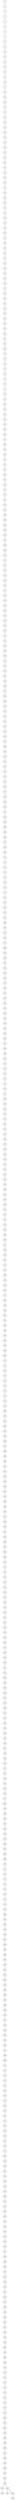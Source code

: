 graph G {
0
1
2
3
4
5
6
7
8
9
10
11
12
13
14
15
16
17
18
19
20
21
22
23
24
25
26
27
28
29
30
31
32
33
34
35
36
37
38
39
40
41
42
43
44
45
46
47
48
49
50
51
52
53
54
55
56
57
58
59
60
61
62
63
64
65
66
67
68
69
70
71
72
73
74
75
76
77
78
79
80
81
82
83
84
85
86
87
88
89
90
91
92
93
94
95
96
97
98
99
100
101
102
103
104
105
106
107
108
109
110
111
112
113
114
115
116
117
118
119
120
121
122
123
124
125
126
127
128
129
130
131
132
133
134
135
136
137
138
139
140
141
142
143
144
145
146
147
148
149
150
151
152
153
154
155
156
157
158
159
160
161
162
163
164
165
166
167
168
169
170
171
172
173
174
175
176
177
178
179
180
181
182
183
184
185
186
187
188
189
190
191
192
193
194
195
196
197
198
199
200
201
202
203
204
205
206
207
208
209
210
211
212
213
214
215
216
217
218
219
220
221
222
223
224
225
226
227
228
229
230
231
232
233
234
235
236
237
238
239
240
241
242
243
244
245
246
247
248
249
250
251
252
253
254
255
256
257
258
259
260
261
262
263
264
265
266
267
268
269
270
271
272
273
274
275
276
277
278
279
280
281
282
283
284
285
286
287
288
289
290
291
292
293
294
295
296
297
298
299
300
301
302
303
304
305
306
307
308
309
310
311
312
313
314
315
316
317
318
319
320
321
322
323
324
325
326
327
328
329
330
331
332
333
334
335
336
337
338
339
340
341
342
343
344
345
346
347
348
349
350
351
352
353
354
355
356
357
358
359
360
361
362
363
364
365
366
367
368
369
370
371
372
373
374
375
376
377
378
379
380
381
382
383
384
385
386
387
388
389
390
391
392
393
394
395
396
397
398
399
400
401
402
403
404
405
406
407
408
409
410
411
412
413
414
415
416
417
418
419
420
421
422
423
424
425
426
427
428
429
430
431
432
433
434
435
436
437
438
439
440
441
442
443
444
445
446
447
448
449
450
451
452
453
454
455
456
457
458
459
460
461
462
463
464
465
466
467
468
469
470
471
472
473
474
475
476
477
478
479
480
481
482
483
484
485
486
487
488
489
490
491
492
493
494
495
496
497
498
499
494 -- 495
493 -- 494
496 -- 497
498 -- 499
496 -- 498
493 -- 496
492 -- 493
491 -- 492
490 -- 491
489 -- 490
488 -- 489
487 -- 488
486 -- 487
485 -- 486
484 -- 485
483 -- 484
482 -- 483
481 -- 482
480 -- 481
479 -- 480
478 -- 479
477 -- 478
476 -- 477
475 -- 476
474 -- 475
473 -- 474
472 -- 473
471 -- 472
470 -- 471
469 -- 470
468 -- 469
467 -- 468
466 -- 467
465 -- 466
464 -- 465
463 -- 464
462 -- 463
461 -- 462
460 -- 461
459 -- 460
458 -- 459
457 -- 458
456 -- 457
455 -- 456
454 -- 455
453 -- 454
452 -- 453
451 -- 452
450 -- 451
449 -- 450
448 -- 449
447 -- 448
446 -- 447
445 -- 446
444 -- 445
443 -- 444
442 -- 443
441 -- 442
440 -- 441
439 -- 440
438 -- 439
437 -- 438
436 -- 437
435 -- 436
434 -- 435
433 -- 434
432 -- 433
431 -- 432
430 -- 431
429 -- 430
428 -- 429
427 -- 428
426 -- 427
425 -- 426
424 -- 425
423 -- 424
422 -- 423
421 -- 422
420 -- 421
419 -- 420
418 -- 419
417 -- 418
416 -- 417
415 -- 416
414 -- 415
413 -- 414
412 -- 413
411 -- 412
410 -- 411
409 -- 410
408 -- 409
407 -- 408
406 -- 407
405 -- 406
404 -- 405
403 -- 404
402 -- 403
401 -- 402
400 -- 401
399 -- 400
398 -- 399
397 -- 398
396 -- 397
395 -- 396
394 -- 395
393 -- 394
392 -- 393
391 -- 392
390 -- 391
389 -- 390
388 -- 389
387 -- 388
386 -- 387
385 -- 386
384 -- 385
383 -- 384
382 -- 383
381 -- 382
380 -- 381
379 -- 380
378 -- 379
377 -- 378
376 -- 377
375 -- 376
374 -- 375
373 -- 374
372 -- 373
371 -- 372
370 -- 371
369 -- 370
368 -- 369
367 -- 368
366 -- 367
365 -- 366
364 -- 365
363 -- 364
362 -- 363
361 -- 362
360 -- 361
359 -- 360
358 -- 359
357 -- 358
356 -- 357
355 -- 356
354 -- 355
353 -- 354
352 -- 353
351 -- 352
350 -- 351
349 -- 350
348 -- 349
347 -- 348
346 -- 347
345 -- 346
344 -- 345
343 -- 344
342 -- 343
341 -- 342
340 -- 341
339 -- 340
338 -- 339
337 -- 338
336 -- 337
335 -- 336
334 -- 335
333 -- 334
332 -- 333
331 -- 332
330 -- 331
329 -- 330
328 -- 329
327 -- 328
326 -- 327
325 -- 326
324 -- 325
323 -- 324
322 -- 323
321 -- 322
320 -- 321
319 -- 320
318 -- 319
317 -- 318
316 -- 317
315 -- 316
314 -- 315
313 -- 314
312 -- 313
311 -- 312
310 -- 311
309 -- 310
308 -- 309
307 -- 308
306 -- 307
305 -- 306
304 -- 305
303 -- 304
302 -- 303
301 -- 302
300 -- 301
299 -- 300
298 -- 299
297 -- 298
296 -- 297
295 -- 296
294 -- 295
293 -- 294
292 -- 293
291 -- 292
290 -- 291
289 -- 290
288 -- 289
287 -- 288
286 -- 287
285 -- 286
284 -- 285
283 -- 284
282 -- 283
281 -- 282
280 -- 281
279 -- 280
278 -- 279
277 -- 278
276 -- 277
275 -- 276
274 -- 275
273 -- 274
272 -- 273
271 -- 272
270 -- 271
269 -- 270
268 -- 269
267 -- 268
266 -- 267
265 -- 266
264 -- 265
263 -- 264
262 -- 263
261 -- 262
260 -- 261
259 -- 260
258 -- 259
257 -- 258
256 -- 257
255 -- 256
254 -- 255
253 -- 254
252 -- 253
251 -- 252
250 -- 251
249 -- 250
248 -- 249
247 -- 248
246 -- 247
245 -- 246
244 -- 245
243 -- 244
242 -- 243
241 -- 242
240 -- 241
239 -- 240
238 -- 239
237 -- 238
236 -- 237
235 -- 236
234 -- 235
233 -- 234
232 -- 233
231 -- 232
230 -- 231
229 -- 230
228 -- 229
227 -- 228
226 -- 227
225 -- 226
224 -- 225
223 -- 224
222 -- 223
221 -- 222
220 -- 221
219 -- 220
218 -- 219
217 -- 218
216 -- 217
215 -- 216
214 -- 215
213 -- 214
212 -- 213
211 -- 212
210 -- 211
209 -- 210
208 -- 209
207 -- 208
206 -- 207
205 -- 206
204 -- 205
203 -- 204
202 -- 203
201 -- 202
200 -- 201
199 -- 200
198 -- 199
197 -- 198
196 -- 197
195 -- 196
194 -- 195
193 -- 194
192 -- 193
191 -- 192
190 -- 191
189 -- 190
188 -- 189
187 -- 188
186 -- 187
185 -- 186
184 -- 185
183 -- 184
182 -- 183
181 -- 182
180 -- 181
179 -- 180
178 -- 179
177 -- 178
176 -- 177
175 -- 176
174 -- 175
173 -- 174
172 -- 173
171 -- 172
170 -- 171
169 -- 170
168 -- 169
167 -- 168
166 -- 167
165 -- 166
164 -- 165
163 -- 164
162 -- 163
161 -- 162
160 -- 161
159 -- 160
158 -- 159
157 -- 158
156 -- 157
155 -- 156
154 -- 155
153 -- 154
152 -- 153
151 -- 152
150 -- 151
149 -- 150
148 -- 149
147 -- 148
146 -- 147
145 -- 146
144 -- 145
143 -- 144
142 -- 143
141 -- 142
140 -- 141
139 -- 140
138 -- 139
137 -- 138
136 -- 137
135 -- 136
134 -- 135
133 -- 134
132 -- 133
131 -- 132
130 -- 131
129 -- 130
128 -- 129
127 -- 128
126 -- 127
125 -- 126
124 -- 125
123 -- 124
122 -- 123
121 -- 122
120 -- 121
119 -- 120
118 -- 119
117 -- 118
116 -- 117
115 -- 116
114 -- 115
113 -- 114
112 -- 113
111 -- 112
110 -- 111
109 -- 110
108 -- 109
107 -- 108
106 -- 107
105 -- 106
104 -- 105
103 -- 104
102 -- 103
101 -- 102
100 -- 101
99 -- 100
98 -- 99
97 -- 98
96 -- 97
95 -- 96
94 -- 95
93 -- 94
92 -- 93
91 -- 92
90 -- 91
89 -- 90
88 -- 89
87 -- 88
86 -- 87
85 -- 86
84 -- 85
83 -- 84
82 -- 83
81 -- 82
80 -- 81
79 -- 80
78 -- 79
77 -- 78
76 -- 77
75 -- 76
74 -- 75
73 -- 74
72 -- 73
71 -- 72
70 -- 71
69 -- 70
68 -- 69
67 -- 68
66 -- 67
65 -- 66
64 -- 65
63 -- 64
62 -- 63
61 -- 62
60 -- 61
59 -- 60
58 -- 59
57 -- 58
56 -- 57
55 -- 56
54 -- 55
53 -- 54
52 -- 53
51 -- 52
50 -- 51
49 -- 50
48 -- 49
47 -- 48
46 -- 47
45 -- 46
44 -- 45
43 -- 44
42 -- 43
41 -- 42
40 -- 41
39 -- 40
38 -- 39
37 -- 38
36 -- 37
35 -- 36
34 -- 35
33 -- 34
32 -- 33
31 -- 32
30 -- 31
29 -- 30
28 -- 29
27 -- 28
26 -- 27
25 -- 26
24 -- 25
23 -- 24
22 -- 23
21 -- 22
20 -- 21
19 -- 20
18 -- 19
17 -- 18
16 -- 17
15 -- 16
14 -- 15
13 -- 14
12 -- 13
11 -- 12
10 -- 11
9 -- 10
8 -- 9
7 -- 8
6 -- 7
5 -- 6
4 -- 5
3 -- 4
2 -- 3
1 -- 2
0 -- 1
}
